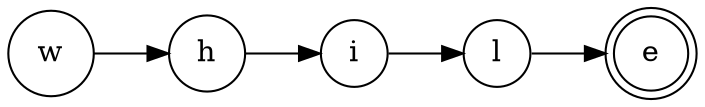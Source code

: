 digraph G {  
 	rankdir=LR;
  0 [label="w", shape=circle, width=0.15];
  1 [label="h", shape=circle, width=0.15];
  2 [label="i", shape=circle, width=0.15];
  3 [label="l", shape=circle, width=0.15];
  4 [label="e", shape=doublecircle,width=0.15];
  0 -> 1;
  1 -> 2;
  2 -> 3;
  3 -> 4;
}
